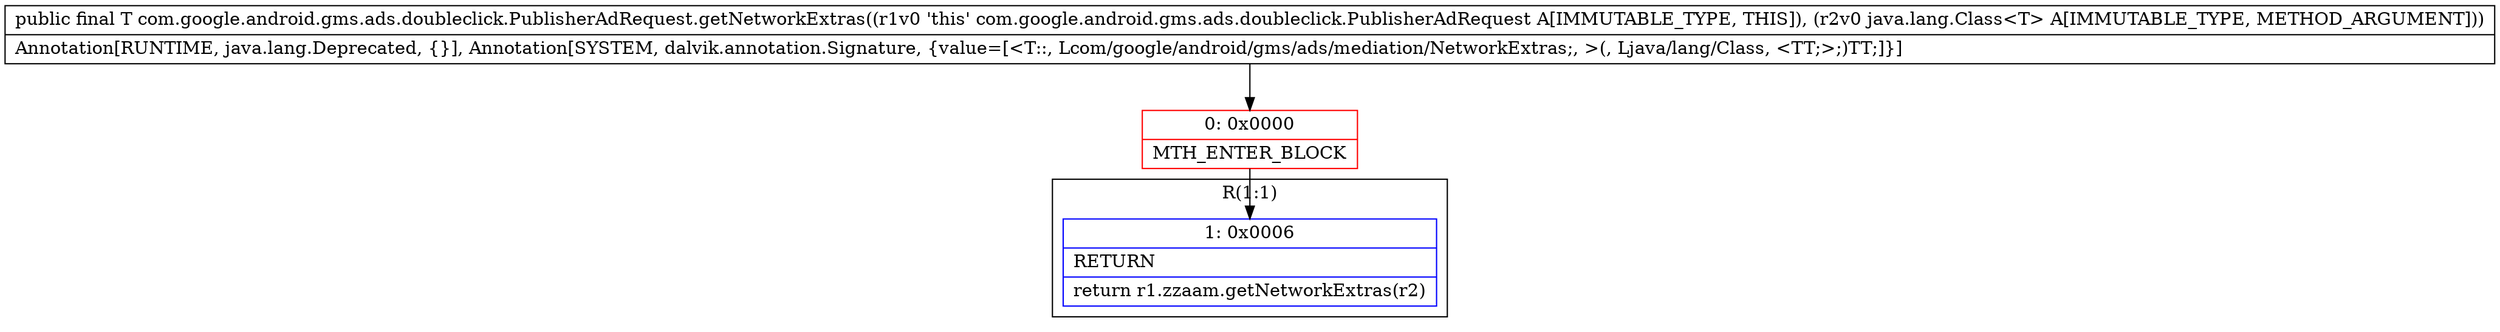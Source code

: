 digraph "CFG forcom.google.android.gms.ads.doubleclick.PublisherAdRequest.getNetworkExtras(Ljava\/lang\/Class;)Lcom\/google\/android\/gms\/ads\/mediation\/NetworkExtras;" {
subgraph cluster_Region_1883144918 {
label = "R(1:1)";
node [shape=record,color=blue];
Node_1 [shape=record,label="{1\:\ 0x0006|RETURN\l|return r1.zzaam.getNetworkExtras(r2)\l}"];
}
Node_0 [shape=record,color=red,label="{0\:\ 0x0000|MTH_ENTER_BLOCK\l}"];
MethodNode[shape=record,label="{public final T com.google.android.gms.ads.doubleclick.PublisherAdRequest.getNetworkExtras((r1v0 'this' com.google.android.gms.ads.doubleclick.PublisherAdRequest A[IMMUTABLE_TYPE, THIS]), (r2v0 java.lang.Class\<T\> A[IMMUTABLE_TYPE, METHOD_ARGUMENT]))  | Annotation[RUNTIME, java.lang.Deprecated, \{\}], Annotation[SYSTEM, dalvik.annotation.Signature, \{value=[\<T::, Lcom\/google\/android\/gms\/ads\/mediation\/NetworkExtras;, \>(, Ljava\/lang\/Class, \<TT;\>;)TT;]\}]\l}"];
MethodNode -> Node_0;
Node_0 -> Node_1;
}

